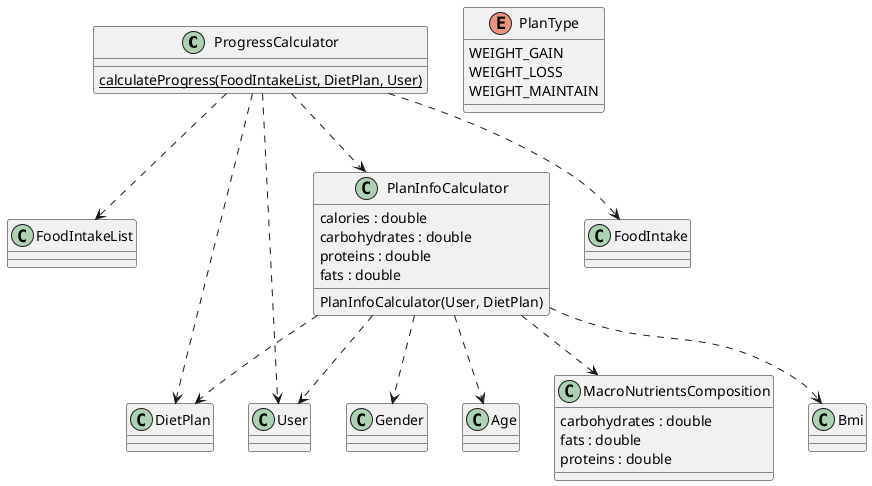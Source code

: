@startuml
'https://plantuml.com/class-diagram

skinparam classAttributeIconSize 0

class ProgressCalculator
class FoodIntakeList
class DietPlan
class User
class FoodIntake
class PlanInfoCalculator
class MacroNutrientsComposition
class Bmi
class Gender
class Age

PlanInfoCalculator ..> Bmi
PlanInfoCalculator ..> Gender
PlanInfoCalculator ..> Age

class PlanInfoCalculator {
calories : double
carbohydrates : double
proteins : double
fats : double
PlanInfoCalculator(User, DietPlan)
}

PlanInfoCalculator ..> MacroNutrientsComposition
PlanInfoCalculator ..> User
PlanInfoCalculator ..> DietPlan

class MacroNutrientsComposition {
carbohydrates : double
fats : double
proteins : double
}

class ProgressCalculator {
{static}calculateProgress(FoodIntakeList, DietPlan, User)
}

ProgressCalculator ..> FoodIntakeList
ProgressCalculator ..> DietPlan
ProgressCalculator ..> User
ProgressCalculator ..> PlanInfoCalculator
ProgressCalculator ..> FoodIntake

enum PlanType {
WEIGHT_GAIN
WEIGHT_LOSS
WEIGHT_MAINTAIN
}

@enduml